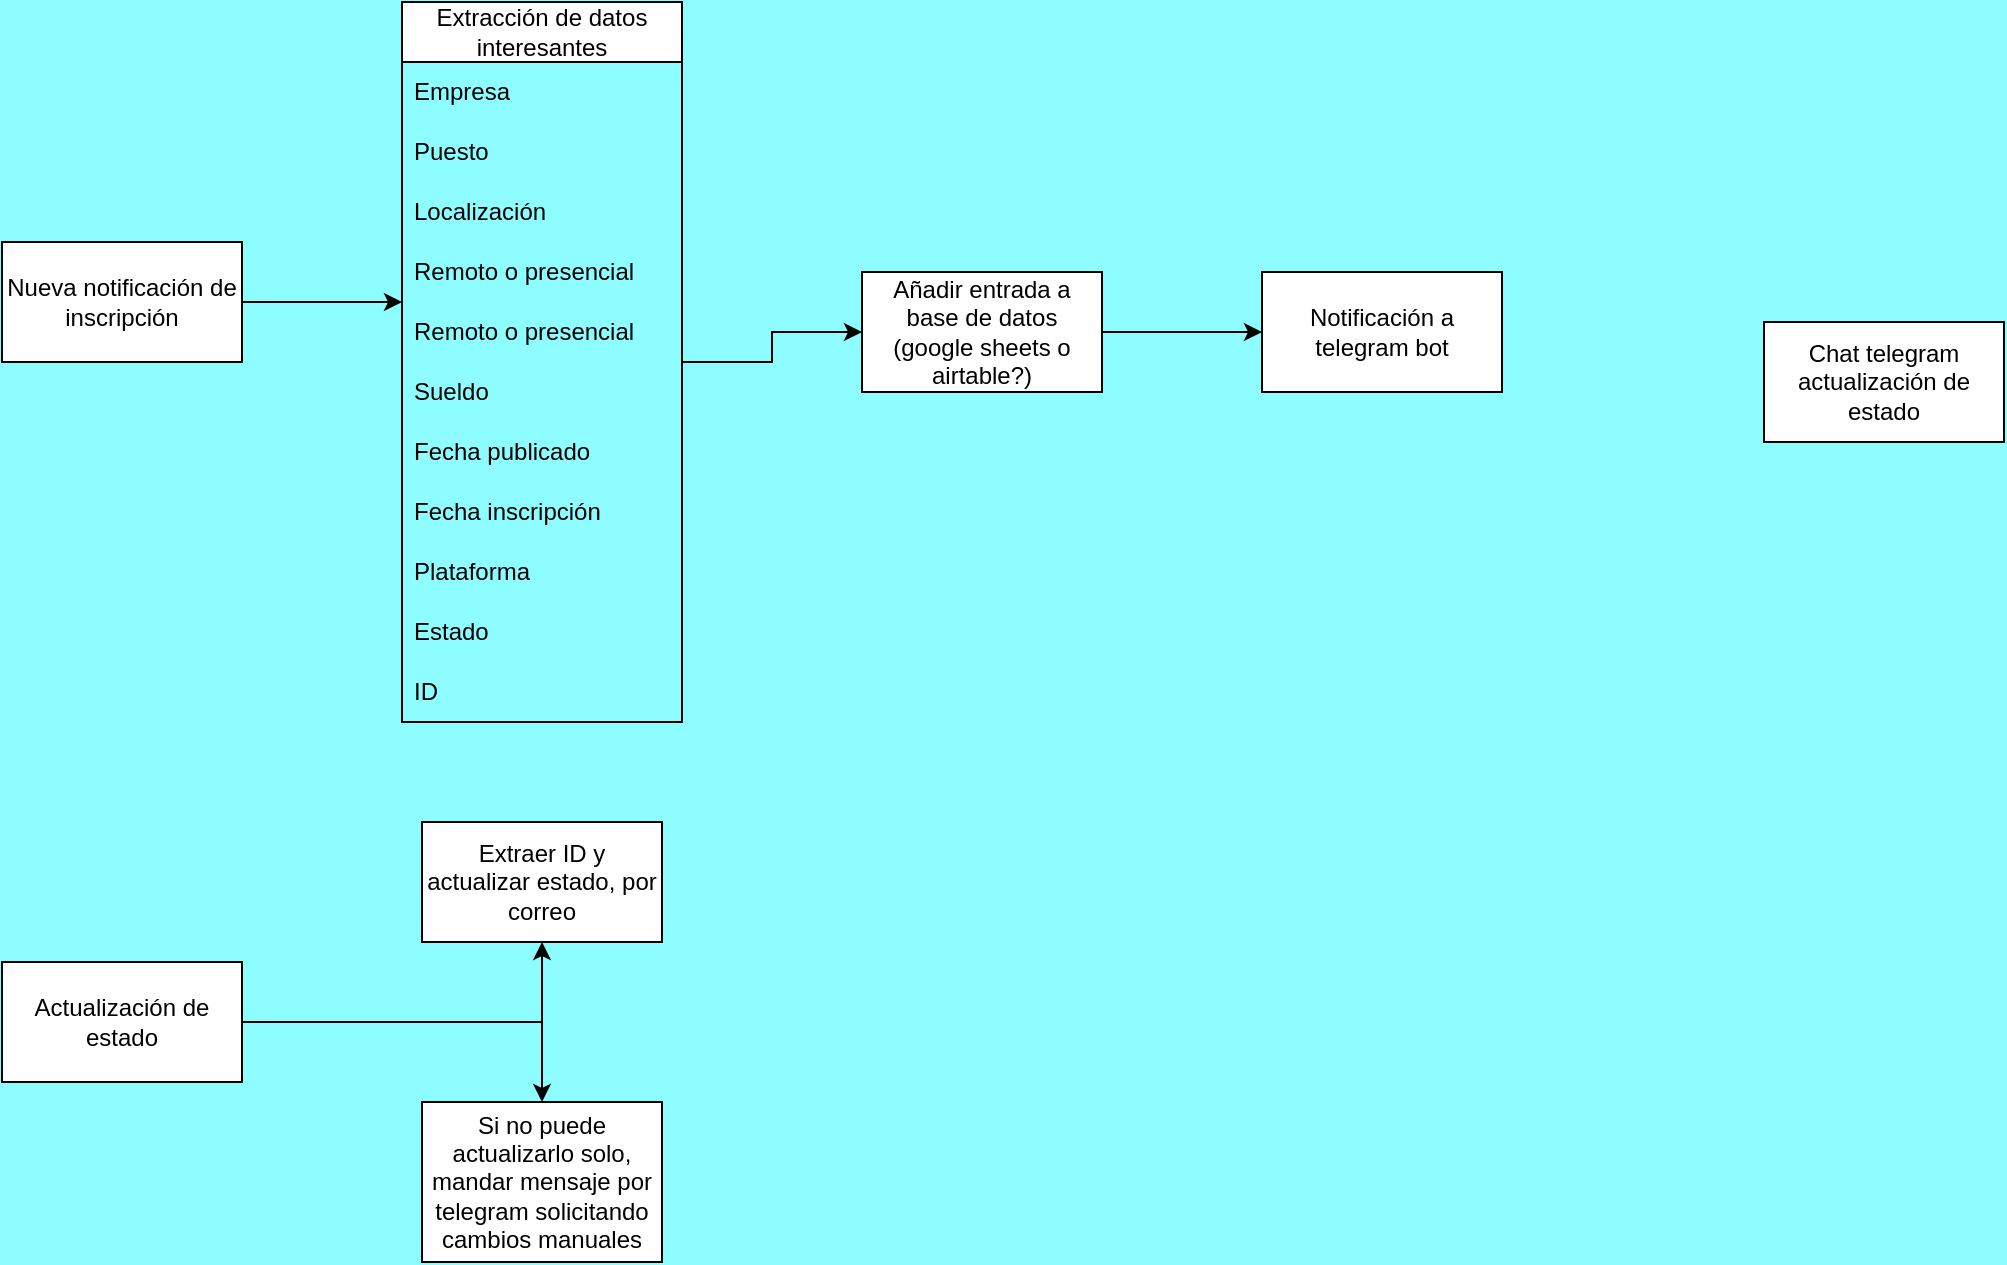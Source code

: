 <mxfile version="27.2.0">
  <diagram name="Página-1" id="GGK_G6vM3Q0lwhCfepNb">
    <mxGraphModel dx="1385" dy="776" grid="1" gridSize="10" guides="1" tooltips="1" connect="1" arrows="1" fold="1" page="1" pageScale="1" pageWidth="1169" pageHeight="827" background="#8EFDFF" math="0" shadow="0">
      <root>
        <mxCell id="0" />
        <mxCell id="1" parent="0" />
        <mxCell id="jdDbVD5xY_cFmAnzBWXt-3" value="" style="edgeStyle=orthogonalEdgeStyle;rounded=0;orthogonalLoop=1;jettySize=auto;html=1;" edge="1" parent="1" source="jdDbVD5xY_cFmAnzBWXt-1">
          <mxGeometry relative="1" as="geometry">
            <mxPoint x="239" y="180" as="targetPoint" />
          </mxGeometry>
        </mxCell>
        <mxCell id="jdDbVD5xY_cFmAnzBWXt-1" value="Nueva notificación de inscripción" style="rounded=0;whiteSpace=wrap;html=1;" vertex="1" parent="1">
          <mxGeometry x="39" y="150" width="120" height="60" as="geometry" />
        </mxCell>
        <mxCell id="jdDbVD5xY_cFmAnzBWXt-26" value="" style="edgeStyle=orthogonalEdgeStyle;rounded=0;orthogonalLoop=1;jettySize=auto;html=1;" edge="1" parent="1" source="jdDbVD5xY_cFmAnzBWXt-9" target="jdDbVD5xY_cFmAnzBWXt-25">
          <mxGeometry relative="1" as="geometry" />
        </mxCell>
        <mxCell id="jdDbVD5xY_cFmAnzBWXt-9" value="Extracción de datos interesantes" style="swimlane;fontStyle=0;childLayout=stackLayout;horizontal=1;startSize=30;horizontalStack=0;resizeParent=1;resizeParentMax=0;resizeLast=0;collapsible=1;marginBottom=0;whiteSpace=wrap;html=1;" vertex="1" parent="1">
          <mxGeometry x="239" y="30" width="140" height="360" as="geometry" />
        </mxCell>
        <mxCell id="jdDbVD5xY_cFmAnzBWXt-10" value="Empresa" style="text;strokeColor=none;fillColor=none;align=left;verticalAlign=middle;spacingLeft=4;spacingRight=4;overflow=hidden;points=[[0,0.5],[1,0.5]];portConstraint=eastwest;rotatable=0;whiteSpace=wrap;html=1;" vertex="1" parent="jdDbVD5xY_cFmAnzBWXt-9">
          <mxGeometry y="30" width="140" height="30" as="geometry" />
        </mxCell>
        <mxCell id="jdDbVD5xY_cFmAnzBWXt-11" value="Puesto" style="text;strokeColor=none;fillColor=none;align=left;verticalAlign=middle;spacingLeft=4;spacingRight=4;overflow=hidden;points=[[0,0.5],[1,0.5]];portConstraint=eastwest;rotatable=0;whiteSpace=wrap;html=1;" vertex="1" parent="jdDbVD5xY_cFmAnzBWXt-9">
          <mxGeometry y="60" width="140" height="30" as="geometry" />
        </mxCell>
        <mxCell id="jdDbVD5xY_cFmAnzBWXt-12" value="Localización" style="text;strokeColor=none;fillColor=none;align=left;verticalAlign=middle;spacingLeft=4;spacingRight=4;overflow=hidden;points=[[0,0.5],[1,0.5]];portConstraint=eastwest;rotatable=0;whiteSpace=wrap;html=1;miterlimit=6;" vertex="1" parent="jdDbVD5xY_cFmAnzBWXt-9">
          <mxGeometry y="90" width="140" height="30" as="geometry" />
        </mxCell>
        <mxCell id="jdDbVD5xY_cFmAnzBWXt-18" value="Remoto o presencial" style="text;strokeColor=none;fillColor=none;align=left;verticalAlign=middle;spacingLeft=4;spacingRight=4;overflow=hidden;points=[[0,0.5],[1,0.5]];portConstraint=eastwest;rotatable=0;whiteSpace=wrap;html=1;miterlimit=6;" vertex="1" parent="jdDbVD5xY_cFmAnzBWXt-9">
          <mxGeometry y="120" width="140" height="30" as="geometry" />
        </mxCell>
        <mxCell id="jdDbVD5xY_cFmAnzBWXt-24" value="Remoto o presencial" style="text;strokeColor=none;fillColor=none;align=left;verticalAlign=middle;spacingLeft=4;spacingRight=4;overflow=hidden;points=[[0,0.5],[1,0.5]];portConstraint=eastwest;rotatable=0;whiteSpace=wrap;html=1;miterlimit=6;" vertex="1" parent="jdDbVD5xY_cFmAnzBWXt-9">
          <mxGeometry y="150" width="140" height="30" as="geometry" />
        </mxCell>
        <mxCell id="jdDbVD5xY_cFmAnzBWXt-19" value="Sueldo" style="text;strokeColor=none;fillColor=none;align=left;verticalAlign=middle;spacingLeft=4;spacingRight=4;overflow=hidden;points=[[0,0.5],[1,0.5]];portConstraint=eastwest;rotatable=0;whiteSpace=wrap;html=1;miterlimit=6;" vertex="1" parent="jdDbVD5xY_cFmAnzBWXt-9">
          <mxGeometry y="180" width="140" height="30" as="geometry" />
        </mxCell>
        <mxCell id="jdDbVD5xY_cFmAnzBWXt-20" value="Fecha publicado" style="text;strokeColor=none;fillColor=none;align=left;verticalAlign=middle;spacingLeft=4;spacingRight=4;overflow=hidden;points=[[0,0.5],[1,0.5]];portConstraint=eastwest;rotatable=0;whiteSpace=wrap;html=1;miterlimit=6;" vertex="1" parent="jdDbVD5xY_cFmAnzBWXt-9">
          <mxGeometry y="210" width="140" height="30" as="geometry" />
        </mxCell>
        <mxCell id="jdDbVD5xY_cFmAnzBWXt-21" value="Fecha inscripción" style="text;strokeColor=none;fillColor=none;align=left;verticalAlign=middle;spacingLeft=4;spacingRight=4;overflow=hidden;points=[[0,0.5],[1,0.5]];portConstraint=eastwest;rotatable=0;whiteSpace=wrap;html=1;miterlimit=6;" vertex="1" parent="jdDbVD5xY_cFmAnzBWXt-9">
          <mxGeometry y="240" width="140" height="30" as="geometry" />
        </mxCell>
        <mxCell id="jdDbVD5xY_cFmAnzBWXt-22" value="Plataforma" style="text;strokeColor=none;fillColor=none;align=left;verticalAlign=middle;spacingLeft=4;spacingRight=4;overflow=hidden;points=[[0,0.5],[1,0.5]];portConstraint=eastwest;rotatable=0;whiteSpace=wrap;html=1;miterlimit=6;" vertex="1" parent="jdDbVD5xY_cFmAnzBWXt-9">
          <mxGeometry y="270" width="140" height="30" as="geometry" />
        </mxCell>
        <mxCell id="jdDbVD5xY_cFmAnzBWXt-23" value="Estado" style="text;strokeColor=none;fillColor=none;align=left;verticalAlign=middle;spacingLeft=4;spacingRight=4;overflow=hidden;points=[[0,0.5],[1,0.5]];portConstraint=eastwest;rotatable=0;whiteSpace=wrap;html=1;miterlimit=6;" vertex="1" parent="jdDbVD5xY_cFmAnzBWXt-9">
          <mxGeometry y="300" width="140" height="30" as="geometry" />
        </mxCell>
        <mxCell id="jdDbVD5xY_cFmAnzBWXt-31" value="ID" style="text;strokeColor=none;fillColor=none;align=left;verticalAlign=middle;spacingLeft=4;spacingRight=4;overflow=hidden;points=[[0,0.5],[1,0.5]];portConstraint=eastwest;rotatable=0;whiteSpace=wrap;html=1;miterlimit=6;" vertex="1" parent="jdDbVD5xY_cFmAnzBWXt-9">
          <mxGeometry y="330" width="140" height="30" as="geometry" />
        </mxCell>
        <mxCell id="jdDbVD5xY_cFmAnzBWXt-28" value="" style="edgeStyle=orthogonalEdgeStyle;rounded=0;orthogonalLoop=1;jettySize=auto;html=1;" edge="1" parent="1" source="jdDbVD5xY_cFmAnzBWXt-25" target="jdDbVD5xY_cFmAnzBWXt-27">
          <mxGeometry relative="1" as="geometry" />
        </mxCell>
        <mxCell id="jdDbVD5xY_cFmAnzBWXt-25" value="Añadir entrada a base de datos (google sheets o airtable?)" style="whiteSpace=wrap;html=1;fontStyle=0;startSize=30;horizontal=1;" vertex="1" parent="1">
          <mxGeometry x="469" y="165" width="120" height="60" as="geometry" />
        </mxCell>
        <mxCell id="jdDbVD5xY_cFmAnzBWXt-27" value="Notificación a telegram bot" style="whiteSpace=wrap;html=1;fontStyle=0;startSize=30;horizontal=1;" vertex="1" parent="1">
          <mxGeometry x="669" y="165" width="120" height="60" as="geometry" />
        </mxCell>
        <mxCell id="jdDbVD5xY_cFmAnzBWXt-29" value="Chat telegram actualización de estado" style="rounded=0;whiteSpace=wrap;html=1;" vertex="1" parent="1">
          <mxGeometry x="920" y="190" width="120" height="60" as="geometry" />
        </mxCell>
        <mxCell id="jdDbVD5xY_cFmAnzBWXt-33" value="" style="edgeStyle=orthogonalEdgeStyle;rounded=0;orthogonalLoop=1;jettySize=auto;html=1;" edge="1" parent="1" source="jdDbVD5xY_cFmAnzBWXt-30" target="jdDbVD5xY_cFmAnzBWXt-32">
          <mxGeometry relative="1" as="geometry" />
        </mxCell>
        <mxCell id="jdDbVD5xY_cFmAnzBWXt-37" value="" style="edgeStyle=orthogonalEdgeStyle;rounded=0;orthogonalLoop=1;jettySize=auto;html=1;" edge="1" parent="1" source="jdDbVD5xY_cFmAnzBWXt-30" target="jdDbVD5xY_cFmAnzBWXt-36">
          <mxGeometry relative="1" as="geometry" />
        </mxCell>
        <mxCell id="jdDbVD5xY_cFmAnzBWXt-30" value="Actualización de estado" style="rounded=0;whiteSpace=wrap;html=1;" vertex="1" parent="1">
          <mxGeometry x="39" y="510" width="120" height="60" as="geometry" />
        </mxCell>
        <mxCell id="jdDbVD5xY_cFmAnzBWXt-32" value="Extraer ID y actualizar estado, por correo" style="whiteSpace=wrap;html=1;rounded=0;" vertex="1" parent="1">
          <mxGeometry x="249" y="440" width="120" height="60" as="geometry" />
        </mxCell>
        <mxCell id="jdDbVD5xY_cFmAnzBWXt-36" value="Si no puede actualizarlo solo, mandar mensaje por telegram solicitando cambios manuales" style="whiteSpace=wrap;html=1;rounded=0;" vertex="1" parent="1">
          <mxGeometry x="249" y="580" width="120" height="80" as="geometry" />
        </mxCell>
      </root>
    </mxGraphModel>
  </diagram>
</mxfile>
